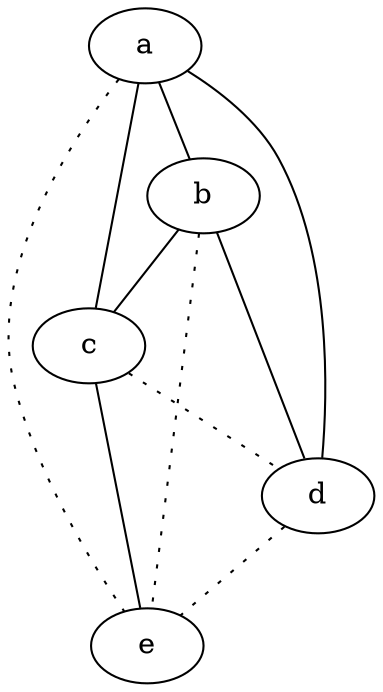 graph {
a -- b;
a -- c;
a -- d;
a -- e [style=dotted];
b -- c;
b -- d;
b -- e [style=dotted];
c -- d [style=dotted];
c -- e;
d -- e [style=dotted];
}
